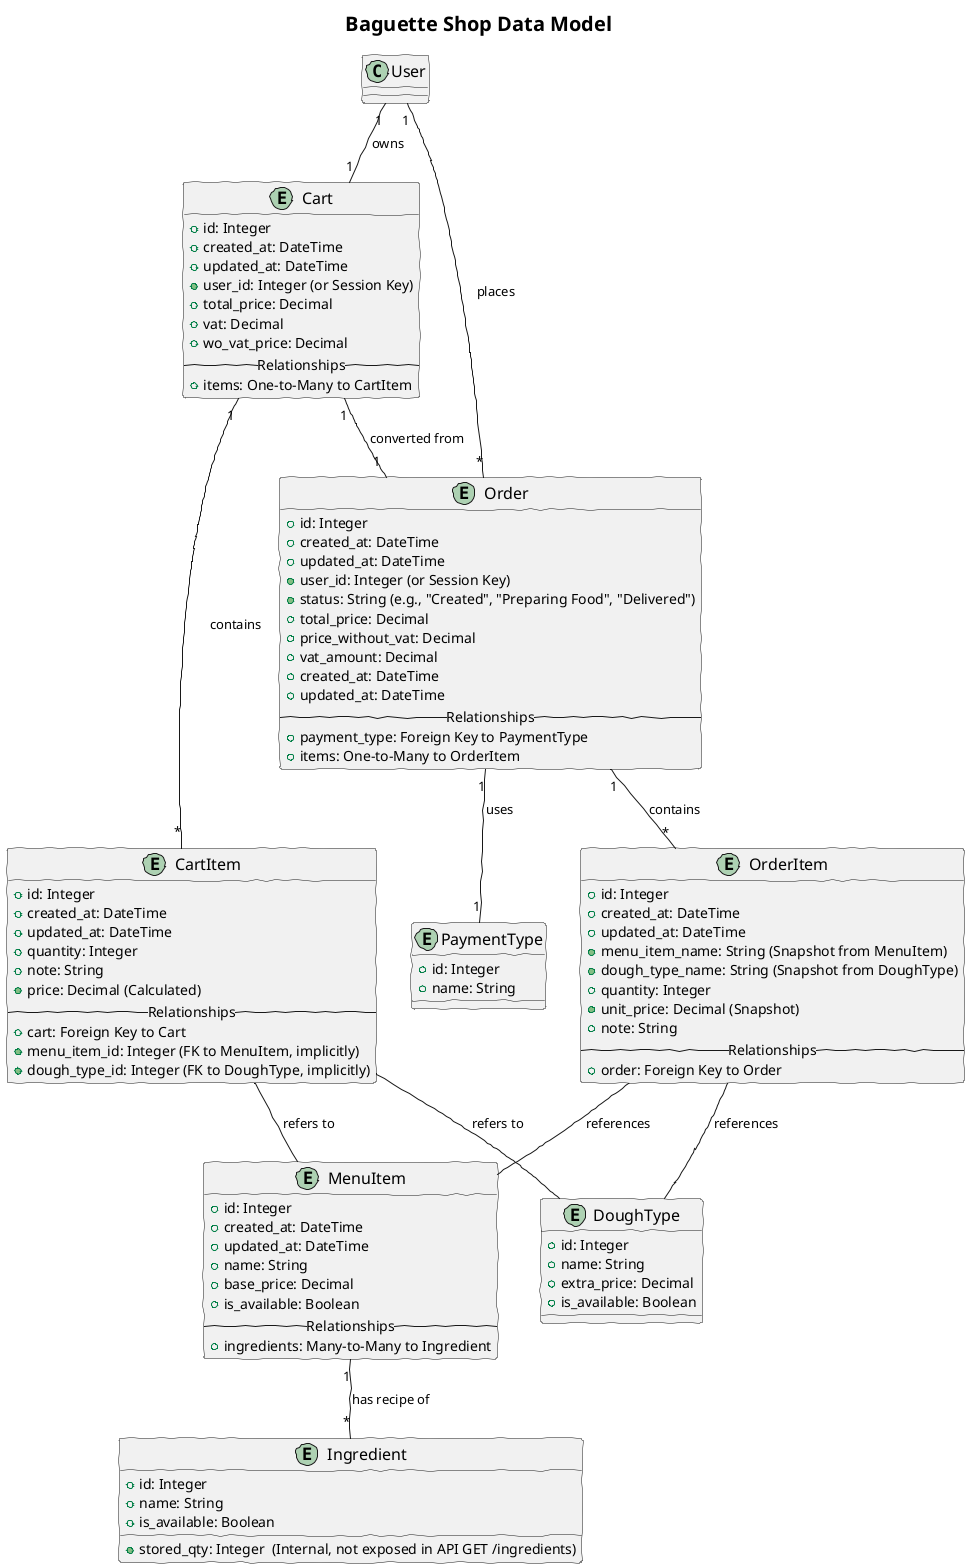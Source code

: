 @startuml
skinparam handwritten true
skinparam ClassAttributeFontSize 14
skinparam ClassFontSize 16
skinparam titleFontSize 20

title Baguette Shop Data Model

entity MenuItem {
  + id: Integer
  + created_at: DateTime
  + updated_at: DateTime  
  + name: String
  + base_price: Decimal
  + is_available: Boolean
  -- Relationships --
  + ingredients: Many-to-Many to Ingredient
}

entity DoughType {
  + id: Integer
  + name: String
  + extra_price: Decimal
  + is_available: Boolean
}

entity Ingredient {
  + id: Integer
  + name: String
  + is_available: Boolean
  + stored_qty: Integer  (Internal, not exposed in API GET /ingredients)
}

entity Cart {
  + id: Integer
  + created_at: DateTime
  + updated_at: DateTime  
  + user_id: Integer (or Session Key)
  + total_price: Decimal
  + vat: Decimal
  + wo_vat_price: Decimal
  -- Relationships --
  + items: One-to-Many to CartItem
}

entity CartItem {
  + id: Integer
  + created_at: DateTime
  + updated_at: DateTime
  + quantity: Integer
  + note: String
  + price: Decimal (Calculated)
  -- Relationships --
  + cart: Foreign Key to Cart
  + menu_item_id: Integer (FK to MenuItem, implicitly)
  + dough_type_id: Integer (FK to DoughType, implicitly)
}

entity PaymentType {
  + id: Integer
  + name: String
}

entity Order {
  + id: Integer
  + created_at: DateTime
  + updated_at: DateTime  
  + user_id: Integer (or Session Key)
  + status: String (e.g., "Created", "Preparing Food", "Delivered")
  + total_price: Decimal
  + price_without_vat: Decimal
  + vat_amount: Decimal
  + created_at: DateTime
  + updated_at: DateTime
  -- Relationships --
  + payment_type: Foreign Key to PaymentType
  + items: One-to-Many to OrderItem
}

entity OrderItem {
  + id: Integer
  + created_at: DateTime
  + updated_at: DateTime
  + menu_item_name: String (Snapshot from MenuItem)
  + dough_type_name: String (Snapshot from DoughType)
  + quantity: Integer
  + unit_price: Decimal (Snapshot)
  + note: String
  -- Relationships --
  + order: Foreign Key to Order
}


' Relationships (assuming Django ORM style)
MenuItem "1" -- "*" Ingredient : "has recipe of"
Cart "1" -- "*" CartItem : "contains"
Order "1" -- "*" OrderItem : "contains"
CartItem -- MenuItem : "refers to"
CartItem -- DoughType : "refers to"
Order "1" -- "1" PaymentType : "uses"
OrderItem -- MenuItem : "references"
OrderItem -- DoughType : "references"
Cart "1" -- "1" Order : "converted from"
' Assuming User is an external or Django's built-in User model
User "1" -- "1" Cart : "owns"
User "1" -- "*" Order : "places"

@enduml